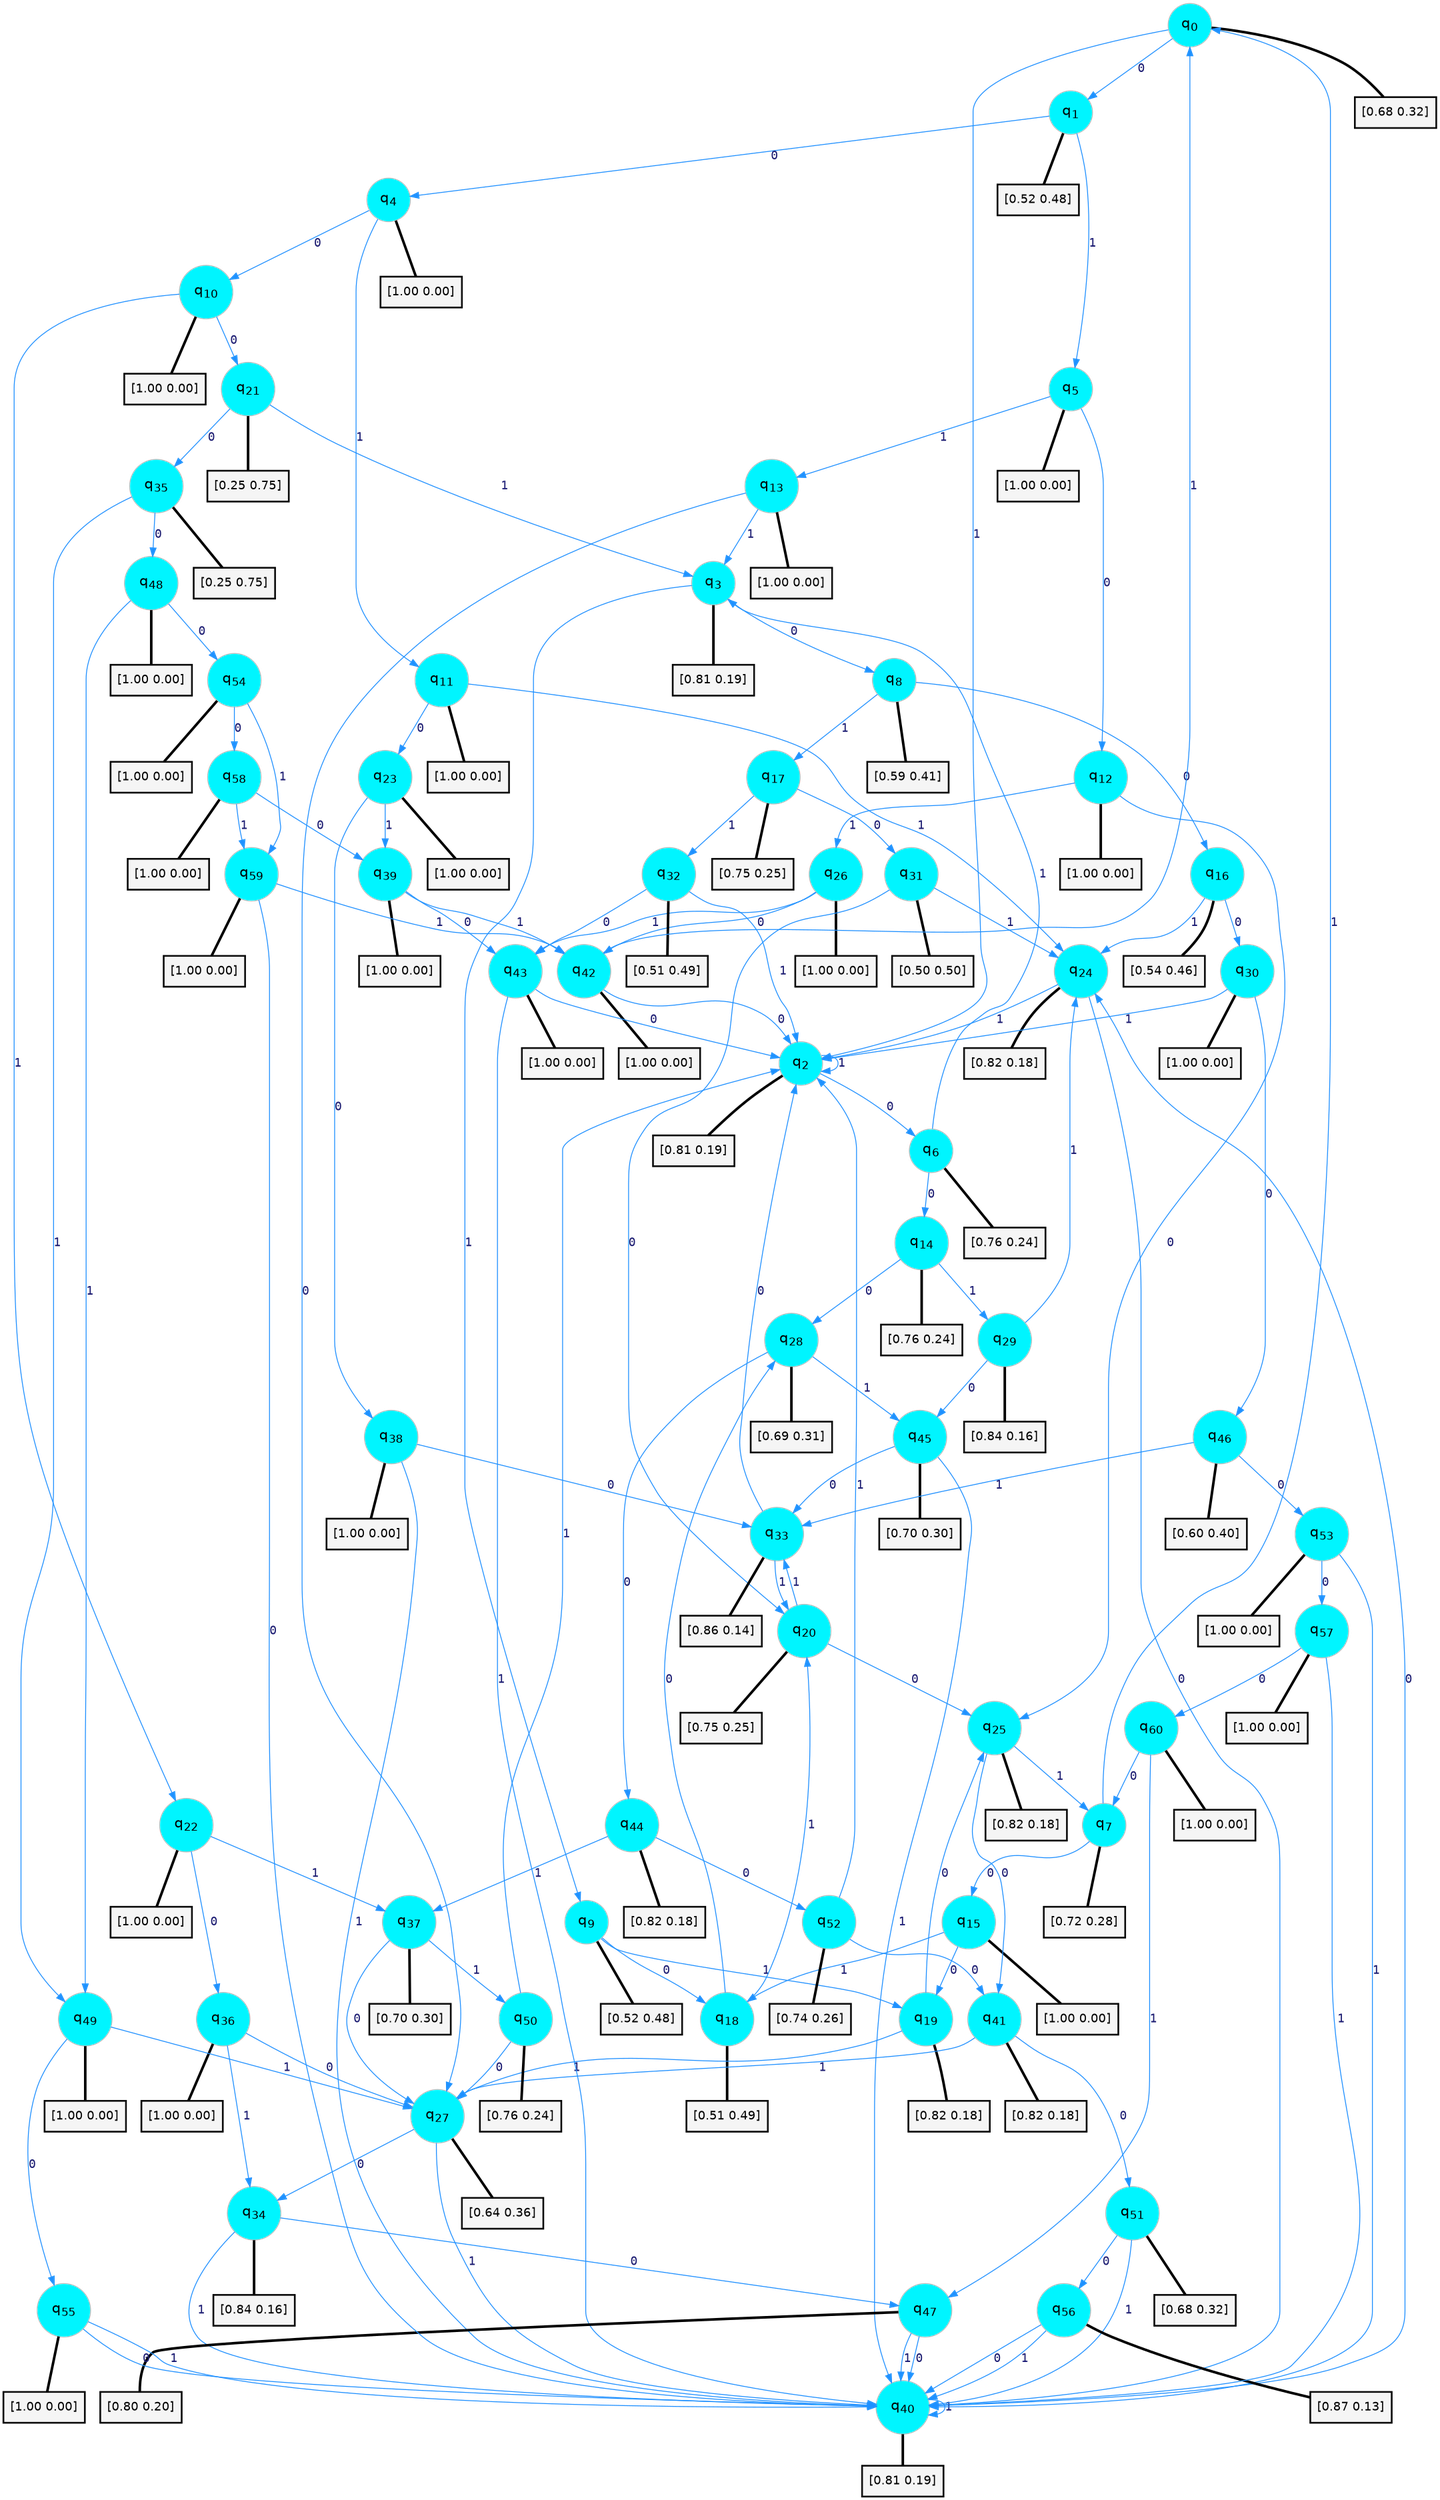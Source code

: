 digraph G {
graph [
bgcolor=transparent, dpi=300, rankdir=TD, size="40,25"];
node [
color=gray, fillcolor=turquoise1, fontcolor=black, fontname=Helvetica, fontsize=16, fontweight=bold, shape=circle, style=filled];
edge [
arrowsize=1, color=dodgerblue1, fontcolor=midnightblue, fontname=courier, fontweight=bold, penwidth=1, style=solid, weight=20];
0[label=<q<SUB>0</SUB>>];
1[label=<q<SUB>1</SUB>>];
2[label=<q<SUB>2</SUB>>];
3[label=<q<SUB>3</SUB>>];
4[label=<q<SUB>4</SUB>>];
5[label=<q<SUB>5</SUB>>];
6[label=<q<SUB>6</SUB>>];
7[label=<q<SUB>7</SUB>>];
8[label=<q<SUB>8</SUB>>];
9[label=<q<SUB>9</SUB>>];
10[label=<q<SUB>10</SUB>>];
11[label=<q<SUB>11</SUB>>];
12[label=<q<SUB>12</SUB>>];
13[label=<q<SUB>13</SUB>>];
14[label=<q<SUB>14</SUB>>];
15[label=<q<SUB>15</SUB>>];
16[label=<q<SUB>16</SUB>>];
17[label=<q<SUB>17</SUB>>];
18[label=<q<SUB>18</SUB>>];
19[label=<q<SUB>19</SUB>>];
20[label=<q<SUB>20</SUB>>];
21[label=<q<SUB>21</SUB>>];
22[label=<q<SUB>22</SUB>>];
23[label=<q<SUB>23</SUB>>];
24[label=<q<SUB>24</SUB>>];
25[label=<q<SUB>25</SUB>>];
26[label=<q<SUB>26</SUB>>];
27[label=<q<SUB>27</SUB>>];
28[label=<q<SUB>28</SUB>>];
29[label=<q<SUB>29</SUB>>];
30[label=<q<SUB>30</SUB>>];
31[label=<q<SUB>31</SUB>>];
32[label=<q<SUB>32</SUB>>];
33[label=<q<SUB>33</SUB>>];
34[label=<q<SUB>34</SUB>>];
35[label=<q<SUB>35</SUB>>];
36[label=<q<SUB>36</SUB>>];
37[label=<q<SUB>37</SUB>>];
38[label=<q<SUB>38</SUB>>];
39[label=<q<SUB>39</SUB>>];
40[label=<q<SUB>40</SUB>>];
41[label=<q<SUB>41</SUB>>];
42[label=<q<SUB>42</SUB>>];
43[label=<q<SUB>43</SUB>>];
44[label=<q<SUB>44</SUB>>];
45[label=<q<SUB>45</SUB>>];
46[label=<q<SUB>46</SUB>>];
47[label=<q<SUB>47</SUB>>];
48[label=<q<SUB>48</SUB>>];
49[label=<q<SUB>49</SUB>>];
50[label=<q<SUB>50</SUB>>];
51[label=<q<SUB>51</SUB>>];
52[label=<q<SUB>52</SUB>>];
53[label=<q<SUB>53</SUB>>];
54[label=<q<SUB>54</SUB>>];
55[label=<q<SUB>55</SUB>>];
56[label=<q<SUB>56</SUB>>];
57[label=<q<SUB>57</SUB>>];
58[label=<q<SUB>58</SUB>>];
59[label=<q<SUB>59</SUB>>];
60[label=<q<SUB>60</SUB>>];
61[label="[0.68 0.32]", shape=box,fontcolor=black, fontname=Helvetica, fontsize=14, penwidth=2, fillcolor=whitesmoke,color=black];
62[label="[0.52 0.48]", shape=box,fontcolor=black, fontname=Helvetica, fontsize=14, penwidth=2, fillcolor=whitesmoke,color=black];
63[label="[0.81 0.19]", shape=box,fontcolor=black, fontname=Helvetica, fontsize=14, penwidth=2, fillcolor=whitesmoke,color=black];
64[label="[0.81 0.19]", shape=box,fontcolor=black, fontname=Helvetica, fontsize=14, penwidth=2, fillcolor=whitesmoke,color=black];
65[label="[1.00 0.00]", shape=box,fontcolor=black, fontname=Helvetica, fontsize=14, penwidth=2, fillcolor=whitesmoke,color=black];
66[label="[1.00 0.00]", shape=box,fontcolor=black, fontname=Helvetica, fontsize=14, penwidth=2, fillcolor=whitesmoke,color=black];
67[label="[0.76 0.24]", shape=box,fontcolor=black, fontname=Helvetica, fontsize=14, penwidth=2, fillcolor=whitesmoke,color=black];
68[label="[0.72 0.28]", shape=box,fontcolor=black, fontname=Helvetica, fontsize=14, penwidth=2, fillcolor=whitesmoke,color=black];
69[label="[0.59 0.41]", shape=box,fontcolor=black, fontname=Helvetica, fontsize=14, penwidth=2, fillcolor=whitesmoke,color=black];
70[label="[0.52 0.48]", shape=box,fontcolor=black, fontname=Helvetica, fontsize=14, penwidth=2, fillcolor=whitesmoke,color=black];
71[label="[1.00 0.00]", shape=box,fontcolor=black, fontname=Helvetica, fontsize=14, penwidth=2, fillcolor=whitesmoke,color=black];
72[label="[1.00 0.00]", shape=box,fontcolor=black, fontname=Helvetica, fontsize=14, penwidth=2, fillcolor=whitesmoke,color=black];
73[label="[1.00 0.00]", shape=box,fontcolor=black, fontname=Helvetica, fontsize=14, penwidth=2, fillcolor=whitesmoke,color=black];
74[label="[1.00 0.00]", shape=box,fontcolor=black, fontname=Helvetica, fontsize=14, penwidth=2, fillcolor=whitesmoke,color=black];
75[label="[0.76 0.24]", shape=box,fontcolor=black, fontname=Helvetica, fontsize=14, penwidth=2, fillcolor=whitesmoke,color=black];
76[label="[1.00 0.00]", shape=box,fontcolor=black, fontname=Helvetica, fontsize=14, penwidth=2, fillcolor=whitesmoke,color=black];
77[label="[0.54 0.46]", shape=box,fontcolor=black, fontname=Helvetica, fontsize=14, penwidth=2, fillcolor=whitesmoke,color=black];
78[label="[0.75 0.25]", shape=box,fontcolor=black, fontname=Helvetica, fontsize=14, penwidth=2, fillcolor=whitesmoke,color=black];
79[label="[0.51 0.49]", shape=box,fontcolor=black, fontname=Helvetica, fontsize=14, penwidth=2, fillcolor=whitesmoke,color=black];
80[label="[0.82 0.18]", shape=box,fontcolor=black, fontname=Helvetica, fontsize=14, penwidth=2, fillcolor=whitesmoke,color=black];
81[label="[0.75 0.25]", shape=box,fontcolor=black, fontname=Helvetica, fontsize=14, penwidth=2, fillcolor=whitesmoke,color=black];
82[label="[0.25 0.75]", shape=box,fontcolor=black, fontname=Helvetica, fontsize=14, penwidth=2, fillcolor=whitesmoke,color=black];
83[label="[1.00 0.00]", shape=box,fontcolor=black, fontname=Helvetica, fontsize=14, penwidth=2, fillcolor=whitesmoke,color=black];
84[label="[1.00 0.00]", shape=box,fontcolor=black, fontname=Helvetica, fontsize=14, penwidth=2, fillcolor=whitesmoke,color=black];
85[label="[0.82 0.18]", shape=box,fontcolor=black, fontname=Helvetica, fontsize=14, penwidth=2, fillcolor=whitesmoke,color=black];
86[label="[0.82 0.18]", shape=box,fontcolor=black, fontname=Helvetica, fontsize=14, penwidth=2, fillcolor=whitesmoke,color=black];
87[label="[1.00 0.00]", shape=box,fontcolor=black, fontname=Helvetica, fontsize=14, penwidth=2, fillcolor=whitesmoke,color=black];
88[label="[0.64 0.36]", shape=box,fontcolor=black, fontname=Helvetica, fontsize=14, penwidth=2, fillcolor=whitesmoke,color=black];
89[label="[0.69 0.31]", shape=box,fontcolor=black, fontname=Helvetica, fontsize=14, penwidth=2, fillcolor=whitesmoke,color=black];
90[label="[0.84 0.16]", shape=box,fontcolor=black, fontname=Helvetica, fontsize=14, penwidth=2, fillcolor=whitesmoke,color=black];
91[label="[1.00 0.00]", shape=box,fontcolor=black, fontname=Helvetica, fontsize=14, penwidth=2, fillcolor=whitesmoke,color=black];
92[label="[0.50 0.50]", shape=box,fontcolor=black, fontname=Helvetica, fontsize=14, penwidth=2, fillcolor=whitesmoke,color=black];
93[label="[0.51 0.49]", shape=box,fontcolor=black, fontname=Helvetica, fontsize=14, penwidth=2, fillcolor=whitesmoke,color=black];
94[label="[0.86 0.14]", shape=box,fontcolor=black, fontname=Helvetica, fontsize=14, penwidth=2, fillcolor=whitesmoke,color=black];
95[label="[0.84 0.16]", shape=box,fontcolor=black, fontname=Helvetica, fontsize=14, penwidth=2, fillcolor=whitesmoke,color=black];
96[label="[0.25 0.75]", shape=box,fontcolor=black, fontname=Helvetica, fontsize=14, penwidth=2, fillcolor=whitesmoke,color=black];
97[label="[1.00 0.00]", shape=box,fontcolor=black, fontname=Helvetica, fontsize=14, penwidth=2, fillcolor=whitesmoke,color=black];
98[label="[0.70 0.30]", shape=box,fontcolor=black, fontname=Helvetica, fontsize=14, penwidth=2, fillcolor=whitesmoke,color=black];
99[label="[1.00 0.00]", shape=box,fontcolor=black, fontname=Helvetica, fontsize=14, penwidth=2, fillcolor=whitesmoke,color=black];
100[label="[1.00 0.00]", shape=box,fontcolor=black, fontname=Helvetica, fontsize=14, penwidth=2, fillcolor=whitesmoke,color=black];
101[label="[0.81 0.19]", shape=box,fontcolor=black, fontname=Helvetica, fontsize=14, penwidth=2, fillcolor=whitesmoke,color=black];
102[label="[0.82 0.18]", shape=box,fontcolor=black, fontname=Helvetica, fontsize=14, penwidth=2, fillcolor=whitesmoke,color=black];
103[label="[1.00 0.00]", shape=box,fontcolor=black, fontname=Helvetica, fontsize=14, penwidth=2, fillcolor=whitesmoke,color=black];
104[label="[1.00 0.00]", shape=box,fontcolor=black, fontname=Helvetica, fontsize=14, penwidth=2, fillcolor=whitesmoke,color=black];
105[label="[0.82 0.18]", shape=box,fontcolor=black, fontname=Helvetica, fontsize=14, penwidth=2, fillcolor=whitesmoke,color=black];
106[label="[0.70 0.30]", shape=box,fontcolor=black, fontname=Helvetica, fontsize=14, penwidth=2, fillcolor=whitesmoke,color=black];
107[label="[0.60 0.40]", shape=box,fontcolor=black, fontname=Helvetica, fontsize=14, penwidth=2, fillcolor=whitesmoke,color=black];
108[label="[0.80 0.20]", shape=box,fontcolor=black, fontname=Helvetica, fontsize=14, penwidth=2, fillcolor=whitesmoke,color=black];
109[label="[1.00 0.00]", shape=box,fontcolor=black, fontname=Helvetica, fontsize=14, penwidth=2, fillcolor=whitesmoke,color=black];
110[label="[1.00 0.00]", shape=box,fontcolor=black, fontname=Helvetica, fontsize=14, penwidth=2, fillcolor=whitesmoke,color=black];
111[label="[0.76 0.24]", shape=box,fontcolor=black, fontname=Helvetica, fontsize=14, penwidth=2, fillcolor=whitesmoke,color=black];
112[label="[0.68 0.32]", shape=box,fontcolor=black, fontname=Helvetica, fontsize=14, penwidth=2, fillcolor=whitesmoke,color=black];
113[label="[0.74 0.26]", shape=box,fontcolor=black, fontname=Helvetica, fontsize=14, penwidth=2, fillcolor=whitesmoke,color=black];
114[label="[1.00 0.00]", shape=box,fontcolor=black, fontname=Helvetica, fontsize=14, penwidth=2, fillcolor=whitesmoke,color=black];
115[label="[1.00 0.00]", shape=box,fontcolor=black, fontname=Helvetica, fontsize=14, penwidth=2, fillcolor=whitesmoke,color=black];
116[label="[1.00 0.00]", shape=box,fontcolor=black, fontname=Helvetica, fontsize=14, penwidth=2, fillcolor=whitesmoke,color=black];
117[label="[0.87 0.13]", shape=box,fontcolor=black, fontname=Helvetica, fontsize=14, penwidth=2, fillcolor=whitesmoke,color=black];
118[label="[1.00 0.00]", shape=box,fontcolor=black, fontname=Helvetica, fontsize=14, penwidth=2, fillcolor=whitesmoke,color=black];
119[label="[1.00 0.00]", shape=box,fontcolor=black, fontname=Helvetica, fontsize=14, penwidth=2, fillcolor=whitesmoke,color=black];
120[label="[1.00 0.00]", shape=box,fontcolor=black, fontname=Helvetica, fontsize=14, penwidth=2, fillcolor=whitesmoke,color=black];
121[label="[1.00 0.00]", shape=box,fontcolor=black, fontname=Helvetica, fontsize=14, penwidth=2, fillcolor=whitesmoke,color=black];
0->1 [label=0];
0->2 [label=1];
0->61 [arrowhead=none, penwidth=3,color=black];
1->4 [label=0];
1->5 [label=1];
1->62 [arrowhead=none, penwidth=3,color=black];
2->6 [label=0];
2->2 [label=1];
2->63 [arrowhead=none, penwidth=3,color=black];
3->8 [label=0];
3->9 [label=1];
3->64 [arrowhead=none, penwidth=3,color=black];
4->10 [label=0];
4->11 [label=1];
4->65 [arrowhead=none, penwidth=3,color=black];
5->12 [label=0];
5->13 [label=1];
5->66 [arrowhead=none, penwidth=3,color=black];
6->14 [label=0];
6->3 [label=1];
6->67 [arrowhead=none, penwidth=3,color=black];
7->15 [label=0];
7->0 [label=1];
7->68 [arrowhead=none, penwidth=3,color=black];
8->16 [label=0];
8->17 [label=1];
8->69 [arrowhead=none, penwidth=3,color=black];
9->18 [label=0];
9->19 [label=1];
9->70 [arrowhead=none, penwidth=3,color=black];
10->21 [label=0];
10->22 [label=1];
10->71 [arrowhead=none, penwidth=3,color=black];
11->23 [label=0];
11->24 [label=1];
11->72 [arrowhead=none, penwidth=3,color=black];
12->25 [label=0];
12->26 [label=1];
12->73 [arrowhead=none, penwidth=3,color=black];
13->27 [label=0];
13->3 [label=1];
13->74 [arrowhead=none, penwidth=3,color=black];
14->28 [label=0];
14->29 [label=1];
14->75 [arrowhead=none, penwidth=3,color=black];
15->19 [label=0];
15->18 [label=1];
15->76 [arrowhead=none, penwidth=3,color=black];
16->30 [label=0];
16->24 [label=1];
16->77 [arrowhead=none, penwidth=3,color=black];
17->31 [label=0];
17->32 [label=1];
17->78 [arrowhead=none, penwidth=3,color=black];
18->28 [label=0];
18->20 [label=1];
18->79 [arrowhead=none, penwidth=3,color=black];
19->25 [label=0];
19->27 [label=1];
19->80 [arrowhead=none, penwidth=3,color=black];
20->25 [label=0];
20->33 [label=1];
20->81 [arrowhead=none, penwidth=3,color=black];
21->35 [label=0];
21->3 [label=1];
21->82 [arrowhead=none, penwidth=3,color=black];
22->36 [label=0];
22->37 [label=1];
22->83 [arrowhead=none, penwidth=3,color=black];
23->38 [label=0];
23->39 [label=1];
23->84 [arrowhead=none, penwidth=3,color=black];
24->40 [label=0];
24->2 [label=1];
24->85 [arrowhead=none, penwidth=3,color=black];
25->41 [label=0];
25->7 [label=1];
25->86 [arrowhead=none, penwidth=3,color=black];
26->42 [label=0];
26->43 [label=1];
26->87 [arrowhead=none, penwidth=3,color=black];
27->34 [label=0];
27->40 [label=1];
27->88 [arrowhead=none, penwidth=3,color=black];
28->44 [label=0];
28->45 [label=1];
28->89 [arrowhead=none, penwidth=3,color=black];
29->45 [label=0];
29->24 [label=1];
29->90 [arrowhead=none, penwidth=3,color=black];
30->46 [label=0];
30->2 [label=1];
30->91 [arrowhead=none, penwidth=3,color=black];
31->20 [label=0];
31->24 [label=1];
31->92 [arrowhead=none, penwidth=3,color=black];
32->43 [label=0];
32->2 [label=1];
32->93 [arrowhead=none, penwidth=3,color=black];
33->2 [label=0];
33->20 [label=1];
33->94 [arrowhead=none, penwidth=3,color=black];
34->47 [label=0];
34->40 [label=1];
34->95 [arrowhead=none, penwidth=3,color=black];
35->48 [label=0];
35->49 [label=1];
35->96 [arrowhead=none, penwidth=3,color=black];
36->27 [label=0];
36->34 [label=1];
36->97 [arrowhead=none, penwidth=3,color=black];
37->27 [label=0];
37->50 [label=1];
37->98 [arrowhead=none, penwidth=3,color=black];
38->33 [label=0];
38->40 [label=1];
38->99 [arrowhead=none, penwidth=3,color=black];
39->43 [label=0];
39->42 [label=1];
39->100 [arrowhead=none, penwidth=3,color=black];
40->24 [label=0];
40->40 [label=1];
40->101 [arrowhead=none, penwidth=3,color=black];
41->51 [label=0];
41->27 [label=1];
41->102 [arrowhead=none, penwidth=3,color=black];
42->2 [label=0];
42->0 [label=1];
42->103 [arrowhead=none, penwidth=3,color=black];
43->2 [label=0];
43->40 [label=1];
43->104 [arrowhead=none, penwidth=3,color=black];
44->52 [label=0];
44->37 [label=1];
44->105 [arrowhead=none, penwidth=3,color=black];
45->33 [label=0];
45->40 [label=1];
45->106 [arrowhead=none, penwidth=3,color=black];
46->53 [label=0];
46->33 [label=1];
46->107 [arrowhead=none, penwidth=3,color=black];
47->40 [label=0];
47->40 [label=1];
47->108 [arrowhead=none, penwidth=3,color=black];
48->54 [label=0];
48->49 [label=1];
48->109 [arrowhead=none, penwidth=3,color=black];
49->55 [label=0];
49->27 [label=1];
49->110 [arrowhead=none, penwidth=3,color=black];
50->27 [label=0];
50->2 [label=1];
50->111 [arrowhead=none, penwidth=3,color=black];
51->56 [label=0];
51->40 [label=1];
51->112 [arrowhead=none, penwidth=3,color=black];
52->41 [label=0];
52->2 [label=1];
52->113 [arrowhead=none, penwidth=3,color=black];
53->57 [label=0];
53->40 [label=1];
53->114 [arrowhead=none, penwidth=3,color=black];
54->58 [label=0];
54->59 [label=1];
54->115 [arrowhead=none, penwidth=3,color=black];
55->40 [label=0];
55->40 [label=1];
55->116 [arrowhead=none, penwidth=3,color=black];
56->40 [label=0];
56->40 [label=1];
56->117 [arrowhead=none, penwidth=3,color=black];
57->60 [label=0];
57->40 [label=1];
57->118 [arrowhead=none, penwidth=3,color=black];
58->39 [label=0];
58->59 [label=1];
58->119 [arrowhead=none, penwidth=3,color=black];
59->40 [label=0];
59->42 [label=1];
59->120 [arrowhead=none, penwidth=3,color=black];
60->7 [label=0];
60->47 [label=1];
60->121 [arrowhead=none, penwidth=3,color=black];
}
